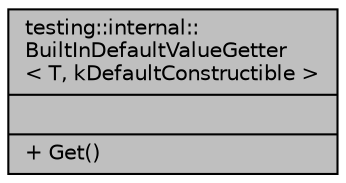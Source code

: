 digraph "testing::internal::BuiltInDefaultValueGetter&lt; T, kDefaultConstructible &gt;"
{
 // INTERACTIVE_SVG=YES
 // LATEX_PDF_SIZE
  edge [fontname="Helvetica",fontsize="10",labelfontname="Helvetica",labelfontsize="10"];
  node [fontname="Helvetica",fontsize="10",shape=record];
  Node1 [label="{testing::internal::\lBuiltInDefaultValueGetter\l\< T, kDefaultConstructible \>\n||+ Get()\l}",height=0.2,width=0.4,color="black", fillcolor="grey75", style="filled", fontcolor="black",tooltip=" "];
}
